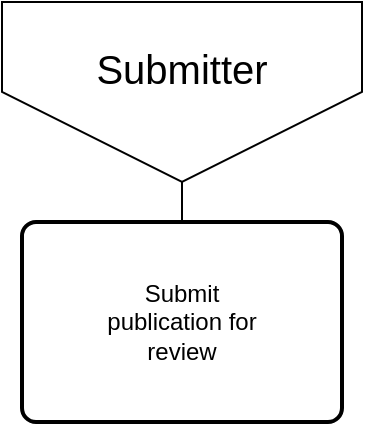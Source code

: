 <mxfile version="27.1.6">
  <diagram name="Pagina-1" id="56h0xurWFAArHX52Prrb">
    <mxGraphModel dx="1426" dy="783" grid="1" gridSize="10" guides="1" tooltips="1" connect="1" arrows="1" fold="1" page="1" pageScale="1" pageWidth="827" pageHeight="1169" math="0" shadow="0">
      <root>
        <mxCell id="0" />
        <mxCell id="1" parent="0" />
        <mxCell id="rB-pPht_3Cf8Duxanpec-2" value="" style="edgeStyle=orthogonalEdgeStyle;rounded=0;orthogonalLoop=1;jettySize=auto;html=1;" edge="1" parent="1" source="scuC8IseUvqoLZXomoLP-1" target="rB-pPht_3Cf8Duxanpec-1">
          <mxGeometry relative="1" as="geometry" />
        </mxCell>
        <mxCell id="scuC8IseUvqoLZXomoLP-1" value="" style="verticalLabelPosition=bottom;verticalAlign=top;html=1;shape=offPageConnector;rounded=0;size=0.5;" parent="1" vertex="1">
          <mxGeometry x="70" y="40" width="180" height="90" as="geometry" />
        </mxCell>
        <mxCell id="scuC8IseUvqoLZXomoLP-2" value="&lt;div&gt;Submitter&lt;/div&gt;&lt;div&gt;&lt;br&gt;&lt;/div&gt;" style="text;html=1;align=center;verticalAlign=middle;whiteSpace=wrap;rounded=0;fontSize=20;" parent="1" vertex="1">
          <mxGeometry x="130" y="70" width="60" height="30" as="geometry" />
        </mxCell>
        <mxCell id="scuC8IseUvqoLZXomoLP-3" value="" style="rounded=1;whiteSpace=wrap;html=1;absoluteArcSize=1;arcSize=14;strokeWidth=2;" parent="1" vertex="1">
          <mxGeometry x="80" y="150" width="160" height="100" as="geometry" />
        </mxCell>
        <mxCell id="rB-pPht_3Cf8Duxanpec-1" value="Submit publication for review" style="text;html=1;align=center;verticalAlign=middle;whiteSpace=wrap;rounded=0;" vertex="1" parent="1">
          <mxGeometry x="110" y="185" width="100" height="30" as="geometry" />
        </mxCell>
      </root>
    </mxGraphModel>
  </diagram>
</mxfile>
